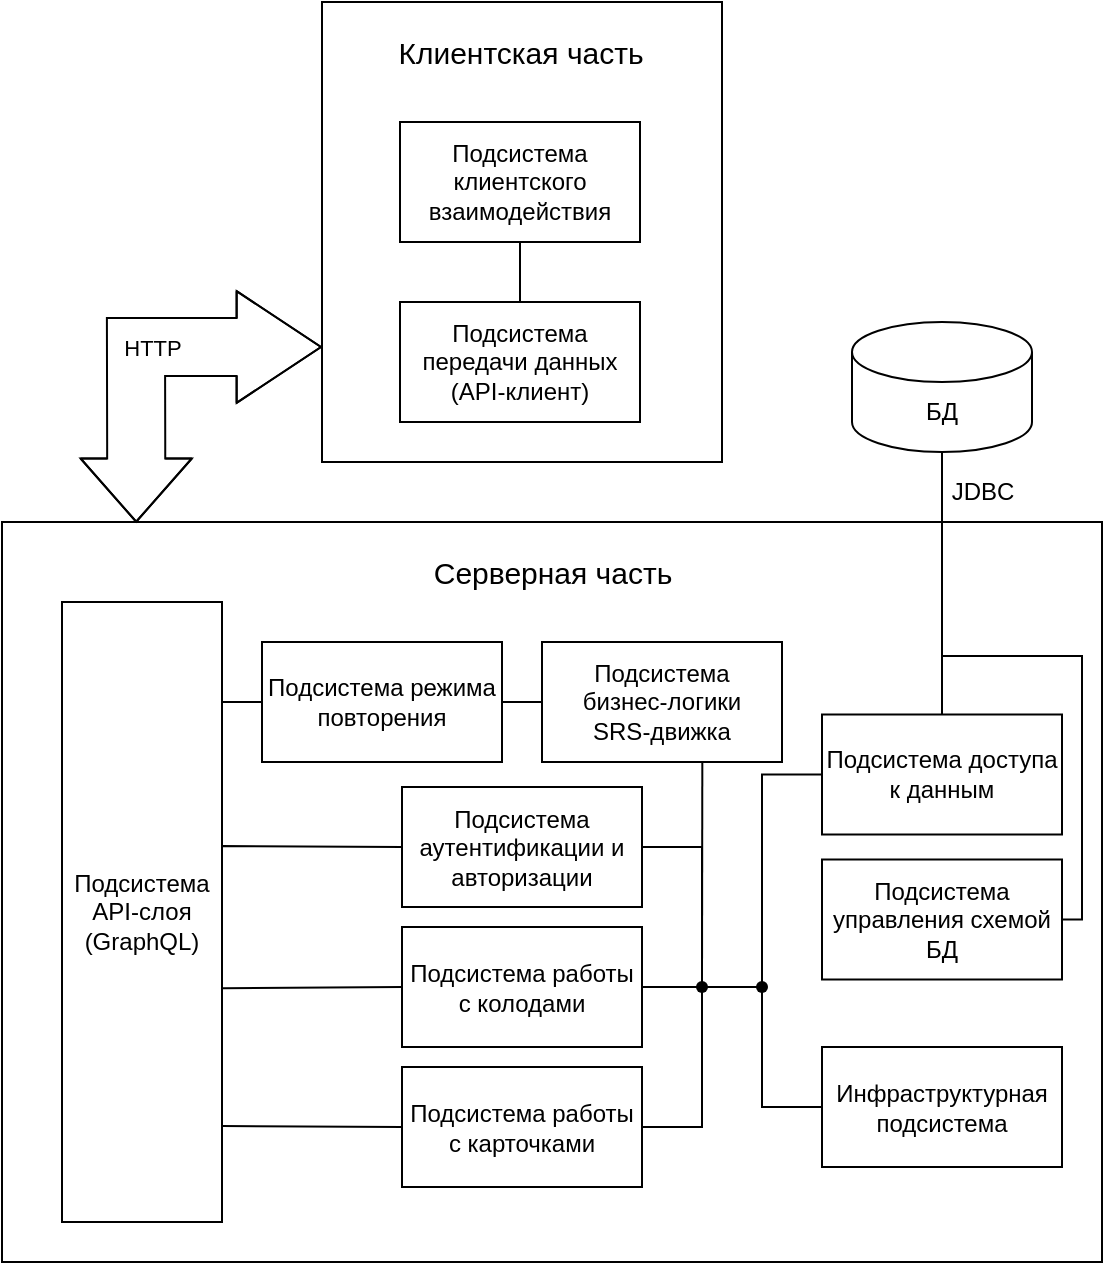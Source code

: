<mxfile version="27.0.6">
  <diagram name="Страница — 1" id="B9i7cTdJXqGPx0nd2ezO">
    <mxGraphModel dx="1213" dy="658" grid="1" gridSize="10" guides="1" tooltips="1" connect="1" arrows="1" fold="1" page="1" pageScale="1" pageWidth="827" pageHeight="1169" math="0" shadow="0">
      <root>
        <mxCell id="0" />
        <mxCell id="1" parent="0" />
        <mxCell id="R8DVxMu4MKU9OBRDmNfI-2" value="" style="rounded=0;whiteSpace=wrap;html=1;" parent="1" vertex="1">
          <mxGeometry x="630" y="90" width="200" height="230" as="geometry" />
        </mxCell>
        <mxCell id="R8DVxMu4MKU9OBRDmNfI-3" value="&lt;font style=&quot;font-size: 15px;&quot;&gt;Клиентская часть&lt;/font&gt;" style="text;html=1;align=center;verticalAlign=middle;resizable=0;points=[];autosize=1;strokeColor=none;fillColor=none;" parent="1" vertex="1">
          <mxGeometry x="654" y="100" width="150" height="30" as="geometry" />
        </mxCell>
        <mxCell id="R8DVxMu4MKU9OBRDmNfI-59" style="edgeStyle=orthogonalEdgeStyle;rounded=0;orthogonalLoop=1;jettySize=auto;html=1;exitX=0.5;exitY=1;exitDx=0;exitDy=0;entryX=0.5;entryY=0;entryDx=0;entryDy=0;endArrow=none;startFill=0;" parent="1" source="R8DVxMu4MKU9OBRDmNfI-5" target="R8DVxMu4MKU9OBRDmNfI-6" edge="1">
          <mxGeometry relative="1" as="geometry" />
        </mxCell>
        <mxCell id="R8DVxMu4MKU9OBRDmNfI-5" value="Подсистема клиентского взаимодействия" style="rounded=0;whiteSpace=wrap;html=1;" parent="1" vertex="1">
          <mxGeometry x="669" y="150" width="120" height="60" as="geometry" />
        </mxCell>
        <mxCell id="R8DVxMu4MKU9OBRDmNfI-6" value="Подсистема передачи данных (API-клиент)" style="rounded=0;whiteSpace=wrap;html=1;" parent="1" vertex="1">
          <mxGeometry x="669" y="240" width="120" height="60" as="geometry" />
        </mxCell>
        <mxCell id="R8DVxMu4MKU9OBRDmNfI-7" value="" style="rounded=0;whiteSpace=wrap;html=1;" parent="1" vertex="1">
          <mxGeometry x="470" y="350" width="550" height="370" as="geometry" />
        </mxCell>
        <mxCell id="R8DVxMu4MKU9OBRDmNfI-19" style="edgeStyle=orthogonalEdgeStyle;rounded=0;orthogonalLoop=1;jettySize=auto;html=1;exitX=1;exitY=0.5;exitDx=0;exitDy=0;entryX=0;entryY=0.5;entryDx=0;entryDy=0;jumpStyle=arc;endArrow=none;startFill=0;" parent="1" source="R8DVxMu4MKU9OBRDmNfI-8" target="R8DVxMu4MKU9OBRDmNfI-9" edge="1">
          <mxGeometry relative="1" as="geometry">
            <Array as="points">
              <mxPoint x="580" y="512" />
              <mxPoint x="625" y="512" />
            </Array>
          </mxGeometry>
        </mxCell>
        <mxCell id="R8DVxMu4MKU9OBRDmNfI-20" style="edgeStyle=orthogonalEdgeStyle;rounded=0;orthogonalLoop=1;jettySize=auto;html=1;exitX=1.005;exitY=0.623;exitDx=0;exitDy=0;entryX=0;entryY=0.5;entryDx=0;entryDy=0;jumpStyle=arc;exitPerimeter=0;endArrow=none;startFill=0;" parent="1" source="R8DVxMu4MKU9OBRDmNfI-8" target="R8DVxMu4MKU9OBRDmNfI-16" edge="1">
          <mxGeometry relative="1" as="geometry">
            <Array as="points" />
          </mxGeometry>
        </mxCell>
        <mxCell id="R8DVxMu4MKU9OBRDmNfI-22" style="edgeStyle=orthogonalEdgeStyle;rounded=0;orthogonalLoop=1;jettySize=auto;html=1;exitX=1;exitY=0.25;exitDx=0;exitDy=0;entryX=0;entryY=0.5;entryDx=0;entryDy=0;jumpStyle=arc;endArrow=none;startFill=0;" parent="1" source="R8DVxMu4MKU9OBRDmNfI-8" target="R8DVxMu4MKU9OBRDmNfI-17" edge="1">
          <mxGeometry relative="1" as="geometry">
            <Array as="points">
              <mxPoint x="580" y="440" />
            </Array>
          </mxGeometry>
        </mxCell>
        <mxCell id="R8DVxMu4MKU9OBRDmNfI-32" style="edgeStyle=orthogonalEdgeStyle;rounded=0;orthogonalLoop=1;jettySize=auto;html=1;entryX=0;entryY=0.5;entryDx=0;entryDy=0;endArrow=none;startFill=0;jumpStyle=arc;" parent="1" target="R8DVxMu4MKU9OBRDmNfI-15" edge="1">
          <mxGeometry relative="1" as="geometry">
            <mxPoint x="580" y="652" as="sourcePoint" />
            <Array as="points">
              <mxPoint x="580" y="652" />
              <mxPoint x="625" y="652" />
            </Array>
          </mxGeometry>
        </mxCell>
        <mxCell id="R8DVxMu4MKU9OBRDmNfI-8" value="Подсистема API-слоя (GraphQL)" style="rounded=0;whiteSpace=wrap;html=1;" parent="1" vertex="1">
          <mxGeometry x="500" y="390" width="80" height="310" as="geometry" />
        </mxCell>
        <mxCell id="R8DVxMu4MKU9OBRDmNfI-40" style="edgeStyle=orthogonalEdgeStyle;rounded=0;orthogonalLoop=1;jettySize=auto;html=1;exitX=1;exitY=0.5;exitDx=0;exitDy=0;endArrow=none;startFill=0;" parent="1" source="R8DVxMu4MKU9OBRDmNfI-9" target="R8DVxMu4MKU9OBRDmNfI-37" edge="1">
          <mxGeometry relative="1" as="geometry" />
        </mxCell>
        <mxCell id="R8DVxMu4MKU9OBRDmNfI-9" value="Подсистема аутентификации и авторизации" style="rounded=0;whiteSpace=wrap;html=1;" parent="1" vertex="1">
          <mxGeometry x="670" y="482.5" width="120" height="60" as="geometry" />
        </mxCell>
        <mxCell id="R8DVxMu4MKU9OBRDmNfI-39" style="edgeStyle=orthogonalEdgeStyle;rounded=0;orthogonalLoop=1;jettySize=auto;html=1;exitX=0.668;exitY=1;exitDx=0;exitDy=0;endArrow=none;startFill=0;exitPerimeter=0;" parent="1" source="R8DVxMu4MKU9OBRDmNfI-11" target="R8DVxMu4MKU9OBRDmNfI-37" edge="1">
          <mxGeometry relative="1" as="geometry">
            <Array as="points">
              <mxPoint x="820" y="470" />
            </Array>
          </mxGeometry>
        </mxCell>
        <mxCell id="R8DVxMu4MKU9OBRDmNfI-11" value="Подсистема &lt;br&gt;бизнес-логики &lt;br&gt;SRS-движка" style="rounded=0;whiteSpace=wrap;html=1;" parent="1" vertex="1">
          <mxGeometry x="740" y="410" width="120" height="60" as="geometry" />
        </mxCell>
        <mxCell id="R8DVxMu4MKU9OBRDmNfI-12" value="Подсистема доступа к данным" style="rounded=0;whiteSpace=wrap;html=1;" parent="1" vertex="1">
          <mxGeometry x="880" y="446.25" width="120" height="60" as="geometry" />
        </mxCell>
        <mxCell id="R8DVxMu4MKU9OBRDmNfI-13" value="Подсистема управления схемой БД" style="rounded=0;whiteSpace=wrap;html=1;" parent="1" vertex="1">
          <mxGeometry x="880" y="518.75" width="120" height="60" as="geometry" />
        </mxCell>
        <mxCell id="R8DVxMu4MKU9OBRDmNfI-14" value="Инфраструктурная подсистема" style="rounded=0;whiteSpace=wrap;html=1;" parent="1" vertex="1">
          <mxGeometry x="880" y="612.5" width="120" height="60" as="geometry" />
        </mxCell>
        <mxCell id="R8DVxMu4MKU9OBRDmNfI-15" value="Подсистема работы с карточками" style="rounded=0;whiteSpace=wrap;html=1;" parent="1" vertex="1">
          <mxGeometry x="670" y="622.5" width="120" height="60" as="geometry" />
        </mxCell>
        <mxCell id="R8DVxMu4MKU9OBRDmNfI-41" style="edgeStyle=orthogonalEdgeStyle;rounded=0;orthogonalLoop=1;jettySize=auto;html=1;exitX=1;exitY=0.5;exitDx=0;exitDy=0;endArrow=none;startFill=0;" parent="1" source="R8DVxMu4MKU9OBRDmNfI-16" edge="1">
          <mxGeometry relative="1" as="geometry">
            <mxPoint x="820" y="582.569" as="targetPoint" />
          </mxGeometry>
        </mxCell>
        <mxCell id="R8DVxMu4MKU9OBRDmNfI-16" value="Подсистема работы с колодами" style="rounded=0;whiteSpace=wrap;html=1;" parent="1" vertex="1">
          <mxGeometry x="670" y="552.5" width="120" height="60" as="geometry" />
        </mxCell>
        <mxCell id="R8DVxMu4MKU9OBRDmNfI-27" style="edgeStyle=orthogonalEdgeStyle;rounded=0;orthogonalLoop=1;jettySize=auto;html=1;exitX=1;exitY=0.5;exitDx=0;exitDy=0;jumpStyle=arc;endArrow=none;startFill=0;startArrow=none;" parent="1" source="R8DVxMu4MKU9OBRDmNfI-17" edge="1">
          <mxGeometry relative="1" as="geometry">
            <mxPoint x="740" y="440" as="targetPoint" />
          </mxGeometry>
        </mxCell>
        <mxCell id="R8DVxMu4MKU9OBRDmNfI-17" value="Подсистема режима повторения" style="rounded=0;whiteSpace=wrap;html=1;" parent="1" vertex="1">
          <mxGeometry x="600" y="410" width="120" height="60" as="geometry" />
        </mxCell>
        <mxCell id="R8DVxMu4MKU9OBRDmNfI-37" value="" style="shape=waypoint;sketch=0;fillStyle=solid;size=6;pointerEvents=1;points=[];fillColor=none;resizable=0;rotatable=0;perimeter=centerPerimeter;snapToPoint=1;" parent="1" vertex="1">
          <mxGeometry x="810" y="572.5" width="20" height="20" as="geometry" />
        </mxCell>
        <mxCell id="R8DVxMu4MKU9OBRDmNfI-42" style="edgeStyle=orthogonalEdgeStyle;rounded=0;orthogonalLoop=1;jettySize=auto;html=1;exitX=1;exitY=0.5;exitDx=0;exitDy=0;entryX=0.55;entryY=0.719;entryDx=0;entryDy=0;entryPerimeter=0;endArrow=none;startFill=0;" parent="1" source="R8DVxMu4MKU9OBRDmNfI-15" target="R8DVxMu4MKU9OBRDmNfI-37" edge="1">
          <mxGeometry relative="1" as="geometry" />
        </mxCell>
        <mxCell id="R8DVxMu4MKU9OBRDmNfI-48" value="" style="shape=waypoint;sketch=0;fillStyle=solid;size=6;pointerEvents=1;points=[];fillColor=none;resizable=0;rotatable=0;perimeter=centerPerimeter;snapToPoint=1;" parent="1" vertex="1">
          <mxGeometry x="840" y="572.5" width="20" height="20" as="geometry" />
        </mxCell>
        <mxCell id="R8DVxMu4MKU9OBRDmNfI-51" value="" style="endArrow=none;html=1;rounded=0;startFill=0;" parent="1" source="R8DVxMu4MKU9OBRDmNfI-37" target="R8DVxMu4MKU9OBRDmNfI-48" edge="1">
          <mxGeometry width="50" height="50" relative="1" as="geometry">
            <mxPoint x="910" y="540" as="sourcePoint" />
            <mxPoint x="960" y="490" as="targetPoint" />
          </mxGeometry>
        </mxCell>
        <mxCell id="R8DVxMu4MKU9OBRDmNfI-52" style="edgeStyle=orthogonalEdgeStyle;rounded=0;orthogonalLoop=1;jettySize=auto;html=1;exitX=0;exitY=0.5;exitDx=0;exitDy=0;entryX=0.548;entryY=0.341;entryDx=0;entryDy=0;entryPerimeter=0;endArrow=none;startFill=0;" parent="1" source="R8DVxMu4MKU9OBRDmNfI-12" target="R8DVxMu4MKU9OBRDmNfI-48" edge="1">
          <mxGeometry relative="1" as="geometry" />
        </mxCell>
        <mxCell id="R8DVxMu4MKU9OBRDmNfI-53" style="edgeStyle=orthogonalEdgeStyle;rounded=0;orthogonalLoop=1;jettySize=auto;html=1;exitX=0;exitY=0.5;exitDx=0;exitDy=0;entryX=0.85;entryY=0.527;entryDx=0;entryDy=0;entryPerimeter=0;endArrow=none;startFill=0;" parent="1" source="R8DVxMu4MKU9OBRDmNfI-14" target="R8DVxMu4MKU9OBRDmNfI-48" edge="1">
          <mxGeometry relative="1" as="geometry" />
        </mxCell>
        <mxCell id="R8DVxMu4MKU9OBRDmNfI-54" value="&lt;font style=&quot;font-size: 15px;&quot;&gt;Серверная часть&lt;/font&gt;" style="text;html=1;align=center;verticalAlign=middle;resizable=0;points=[];autosize=1;strokeColor=none;fillColor=none;" parent="1" vertex="1">
          <mxGeometry x="675" y="360" width="140" height="30" as="geometry" />
        </mxCell>
        <mxCell id="R8DVxMu4MKU9OBRDmNfI-55" value="БД" style="shape=cylinder3;whiteSpace=wrap;html=1;boundedLbl=1;backgroundOutline=1;size=15;" parent="1" vertex="1">
          <mxGeometry x="895" y="250" width="90" height="65" as="geometry" />
        </mxCell>
        <mxCell id="R8DVxMu4MKU9OBRDmNfI-56" style="edgeStyle=orthogonalEdgeStyle;rounded=0;orthogonalLoop=1;jettySize=auto;html=1;exitX=0.5;exitY=0;exitDx=0;exitDy=0;entryX=0.5;entryY=1;entryDx=0;entryDy=0;entryPerimeter=0;endArrow=none;startFill=0;" parent="1" source="R8DVxMu4MKU9OBRDmNfI-12" target="R8DVxMu4MKU9OBRDmNfI-55" edge="1">
          <mxGeometry relative="1" as="geometry" />
        </mxCell>
        <mxCell id="R8DVxMu4MKU9OBRDmNfI-58" style="edgeStyle=orthogonalEdgeStyle;rounded=0;orthogonalLoop=1;jettySize=auto;html=1;exitX=1;exitY=0.5;exitDx=0;exitDy=0;entryX=0.5;entryY=1;entryDx=0;entryDy=0;entryPerimeter=0;endArrow=none;startFill=0;" parent="1" source="R8DVxMu4MKU9OBRDmNfI-13" target="R8DVxMu4MKU9OBRDmNfI-55" edge="1">
          <mxGeometry relative="1" as="geometry">
            <Array as="points">
              <mxPoint x="1010" y="549" />
              <mxPoint x="1010" y="417" />
              <mxPoint x="940" y="417" />
            </Array>
          </mxGeometry>
        </mxCell>
        <mxCell id="R8DVxMu4MKU9OBRDmNfI-63" value="JDBC" style="text;html=1;align=center;verticalAlign=middle;resizable=0;points=[];autosize=1;strokeColor=none;fillColor=none;" parent="1" vertex="1">
          <mxGeometry x="935" y="320" width="50" height="30" as="geometry" />
        </mxCell>
        <mxCell id="UDxNy-boOG5zJGYR122a-3" value="" style="shape=flexArrow;endArrow=classic;startArrow=classic;html=1;rounded=0;edgeStyle=orthogonalEdgeStyle;entryX=0;entryY=0.75;entryDx=0;entryDy=0;exitX=0.122;exitY=0.001;exitDx=0;exitDy=0;exitPerimeter=0;width=29.038;endSize=13.728;startSize=10.209;startWidth=25.572;endWidth=25.805;" parent="1" source="R8DVxMu4MKU9OBRDmNfI-7" target="R8DVxMu4MKU9OBRDmNfI-2" edge="1">
          <mxGeometry width="100" height="100" relative="1" as="geometry">
            <mxPoint x="660" y="390" as="sourcePoint" />
            <mxPoint x="760" y="290" as="targetPoint" />
            <Array as="points">
              <mxPoint x="537" y="310" />
              <mxPoint x="537" y="262" />
            </Array>
          </mxGeometry>
        </mxCell>
        <mxCell id="UDxNy-boOG5zJGYR122a-4" value="HTTP" style="edgeLabel;html=1;align=center;verticalAlign=middle;resizable=0;points=[];" parent="UDxNy-boOG5zJGYR122a-3" vertex="1" connectable="0">
          <mxGeometry x="0.141" y="-2" relative="1" as="geometry">
            <mxPoint x="-7" y="-2" as="offset" />
          </mxGeometry>
        </mxCell>
      </root>
    </mxGraphModel>
  </diagram>
</mxfile>
